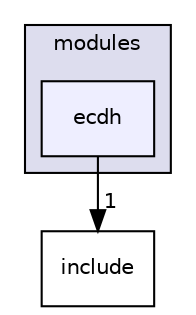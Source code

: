 digraph "src/secp256k1/src/modules/ecdh" {
  compound=true
  node [ fontsize="10", fontname="Helvetica"];
  edge [ labelfontsize="10", labelfontname="Helvetica"];
  subgraph clusterdir_403fe05abfd2d392aa3c0b8c300f7bf6 {
    graph [ bgcolor="#ddddee", pencolor="black", label="modules" fontname="Helvetica", fontsize="10", URL="dir_403fe05abfd2d392aa3c0b8c300f7bf6.html"]
  dir_bcb1f3910925b7851a7694c76e379388 [shape=box, label="ecdh", style="filled", fillcolor="#eeeeff", pencolor="black", URL="dir_bcb1f3910925b7851a7694c76e379388.html"];
  }
  dir_1b4df0b9bba47cf333db333897c5a5a4 [shape=box label="include" URL="dir_1b4df0b9bba47cf333db333897c5a5a4.html"];
  dir_bcb1f3910925b7851a7694c76e379388->dir_1b4df0b9bba47cf333db333897c5a5a4 [headlabel="1", labeldistance=1.5 headhref="dir_000016_000011.html"];
}
